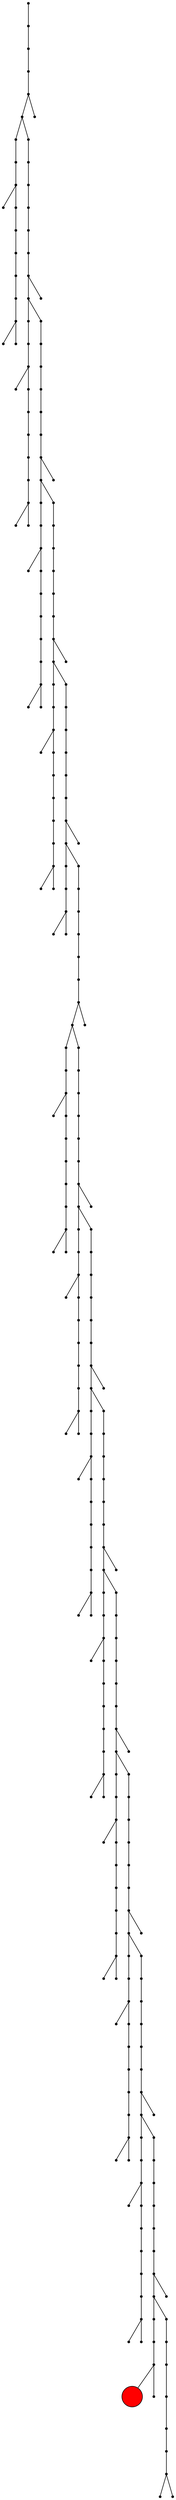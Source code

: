 graph{
node[shape=point]
0 -- 1
1 -- 2
2 -- 3
3 -- 4
4 -- 5
4 -- 6
5 -- 7
5 -- 8
8 -- 9
9 -- 10
10 -- 11
11 -- 12
12 -- 13
13 -- 14
14 -- 15
14 -- 16
7 -- 17
17 -- 18
18 -- 19
18 -- 20
15 -- 21
15 -- 22
22 -- 23
23 -- 24
24 -- 25
25 -- 26
26 -- 27
27 -- 28
28 -- 29
28 -- 30
29 -- 31
29 -- 32
32 -- 33
33 -- 34
34 -- 35
35 -- 36
36 -- 37
37 -- 38
38 -- 39
38 -- 40
39 -- 41
39 -- 42
42 -- 43
43 -- 44
44 -- 45
45 -- 46
46 -- 47
47 -- 48
48 -- 49
48 -- 50
49 -- 51
49 -- 52
52 -- 53
53 -- 54
54 -- 55
55 -- 56
56 -- 57
57 -- 58
58 -- 59
58 -- 60
59 -- 61
59 -- 62
62 -- 63
63 -- 64
64 -- 65
65 -- 66
66 -- 67
67 -- 68
68 -- 69
68 -- 70
69 -- 71
69 -- 72
72 -- 73
73 -- 74
74 -- 75
75 -- 76
76 -- 77
77 -- 78
78 -- 79
78 -- 80
79 -- 81
79 -- 82
82 -- 83
83 -- 84
84 -- 85
85 -- 86
86 -- 87
87 -- 88
88 -- 89
88 -- 90
89 -- 91
89 -- 92
92 -- 93
93 -- 94
94 -- 95
95 -- 96
96 -- 97
97 -- 98
98 -- 99
98 -- 100
99 -- 101
99 -- 102
102 -- 103
103 -- 104
104 -- 105
105 -- 106
106 -- 107
107 -- 108
108 -- 109
108 -- 110
109 -- 111
109 -- 112
112 -- 113
113 -- 114
114 -- 115
115 -- 116
116 -- 117
117 -- 118
118 -- 119
118 -- 120
119 -- 121
119 -- 122
122 -- 123
123 -- 124
124 -- 125
125 -- 126
126 -- 127
127 -- 128
128 -- 129
128 -- 130
121 -- 131
131 -- 132
132 -- 133
132 -- 134
91 -- 135
135 -- 136
136 -- 137
136 -- 138
71 -- 139
139 -- 140
140 -- 141
140 -- 142
61 -- 143
143 -- 144
144 -- 145
144 -- 146
21 -- 147
147 -- 148
148 -- 149
148 -- 150
81 -- 151
151 -- 152
152 -- 153
152 -- 154
111 -- 155
155 -- 156
156 -- 157
156 -- 158
31 -- 159
159 -- 160
160 -- 161
160 -- 162
51 -- 163
163 -- 164
164 -- 165
164 -- 166
101 -- 167
167 -- 168
168 -- 169
168 -- 170
41 -- 171
171 -- 172
172 -- 173
172 -- 174
129 -- 175
129 -- 176
176 -- 177
177 -- 178
178 -- 179
179 -- 180
180 -- 181
181 -- 182
182 -- 183
182 -- 184
146 -- 185
185 -- 186
186 -- 187
187 -- 188
188 -- 189
189 -- 190
189 -- 191
134 -- 192
192 -- 193
193 -- 194
194 -- 195
195 -- 196
196 -- 197
196 -- 198
138 -- 199
199 -- 200
200 -- 201
201 -- 202
202 -- 203
203 -- 204
203 -- 205
20 -- 206
206 -- 207
207 -- 208
208 -- 209
209 -- 210
210 -- 211
210 -- 212
142 -- 213
213 -- 214
214 -- 215
215 -- 216
216 -- 217
217 -- 218
217 -- 219
154 -- 220
220 -- 221
221 -- 222
222 -- 223
223 -- 224
224 -- 225
224 -- 226
162 -- 227
227 -- 228
228 -- 229
229 -- 230
230 -- 231
231 -- 232
231 -- 233
174 -- 234
234 -- 235
235 -- 236
236 -- 237
237 -- 238
238 -- 239
238 -- 240
170 -- 241
241 -- 242
242 -- 243
243 -- 244
244 -- 245
245 -- 246
245 -- 247
150 -- 248
248 -- 249
249 -- 250
250 -- 251
251 -- 252
252 -- 253
252 -- 254
175 -- 255
255 -- 256
256 -- 257
256 -- 258
158 -- 259
259 -- 260
260 -- 261
261 -- 262
262 -- 263
263 -- 264
263 -- 265
257[fillcolor=red; width=0.5]
}
